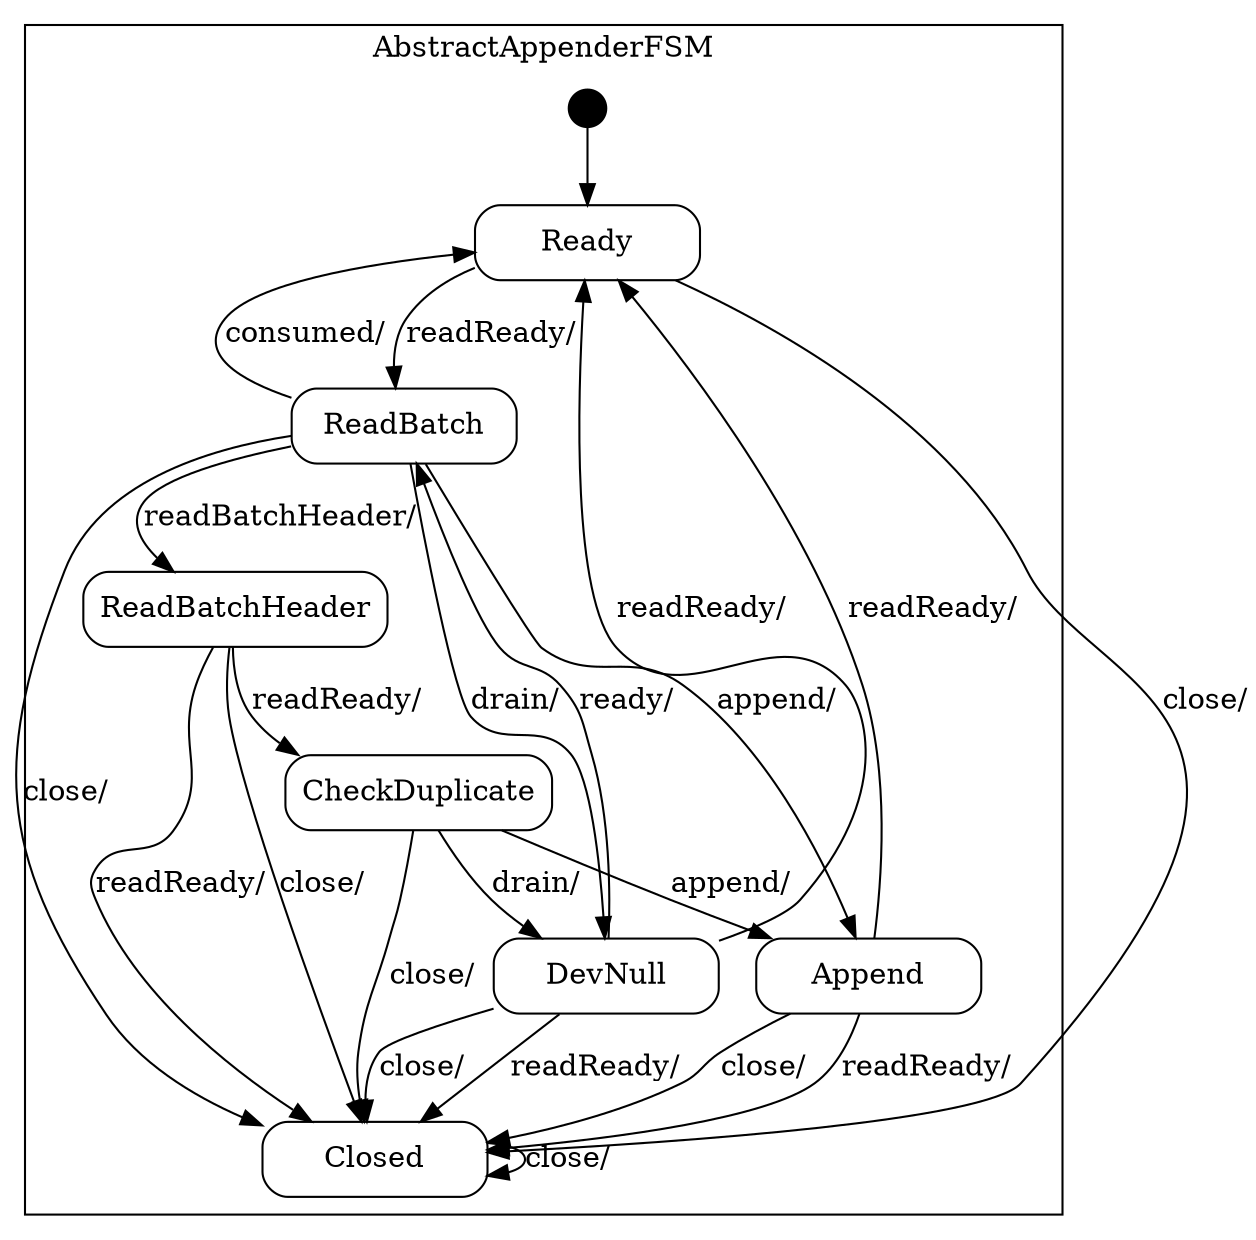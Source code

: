 digraph AbstractAppender {

    node
        [shape=Mrecord width=1.5];

    subgraph cluster_AbstractAppenderFSM {

        label="AbstractAppenderFSM";

        //
        // States (Nodes)
        //

        "AbstractAppenderFSM::Ready"
            [label="{Ready}"];

        "AbstractAppenderFSM::ReadBatch"
            [label="{ReadBatch}"];

        "AbstractAppenderFSM::ReadBatchHeader"
            [label="{ReadBatchHeader}"];

        "AbstractAppenderFSM::CheckDuplicate"
            [label="{CheckDuplicate}"];

        "AbstractAppenderFSM::Append"
            [label="{Append}"];

        "AbstractAppenderFSM::DevNull"
            [label="{DevNull}"];

        "AbstractAppenderFSM::Closed"
            [label="{Closed}"];

        "%start"
            [label="" shape=circle style=filled fillcolor=black width=0.25];

        //
        // Transitions (Edges)
        //

        "AbstractAppenderFSM::Ready" -> "AbstractAppenderFSM::ReadBatch"
            [label="readReady/\l"];

        "AbstractAppenderFSM::Ready" -> "AbstractAppenderFSM::Closed"
            [label="close/\l"];

        "AbstractAppenderFSM::ReadBatch" -> "AbstractAppenderFSM::DevNull"
            [label="drain/\l"];

        "AbstractAppenderFSM::ReadBatch" -> "AbstractAppenderFSM::Append"
            [label="append/\l"];

        "AbstractAppenderFSM::ReadBatch" -> "AbstractAppenderFSM::ReadBatchHeader"
            [label="readBatchHeader/\l"];

        "AbstractAppenderFSM::ReadBatch" -> "AbstractAppenderFSM::Ready"
            [label="consumed/\l"];

        "AbstractAppenderFSM::ReadBatch" -> "AbstractAppenderFSM::Closed"
            [label="close/\l"];

        "AbstractAppenderFSM::ReadBatchHeader" -> "AbstractAppenderFSM::Closed"
            [label="readReady/\l"];

        "AbstractAppenderFSM::ReadBatchHeader" -> "AbstractAppenderFSM::CheckDuplicate"
            [label="readReady/\l"];

        "AbstractAppenderFSM::ReadBatchHeader" -> "AbstractAppenderFSM::Closed"
            [label="close/\l"];

        "AbstractAppenderFSM::CheckDuplicate" -> "AbstractAppenderFSM::Append"
            [label="append/\l"];

        "AbstractAppenderFSM::CheckDuplicate" -> "AbstractAppenderFSM::DevNull"
            [label="drain/\l"];

        "AbstractAppenderFSM::CheckDuplicate" -> "AbstractAppenderFSM::Closed"
            [label="close/\l"];

        "AbstractAppenderFSM::Append" -> "AbstractAppenderFSM::Closed"
            [label="readReady/\l"];

        "AbstractAppenderFSM::Append" -> "AbstractAppenderFSM::Ready"
            [label="readReady/\l"];

        "AbstractAppenderFSM::Append" -> "AbstractAppenderFSM::Closed"
            [label="close/\l"];

        "AbstractAppenderFSM::DevNull" -> "AbstractAppenderFSM::ReadBatch"
            [label="ready/\l"];

        "AbstractAppenderFSM::DevNull" -> "AbstractAppenderFSM::Closed"
            [label="readReady/\l"];

        "AbstractAppenderFSM::DevNull" -> "AbstractAppenderFSM::Ready"
            [label="readReady/\l"];

        "AbstractAppenderFSM::DevNull" -> "AbstractAppenderFSM::Closed"
            [label="close/\l"];

        "AbstractAppenderFSM::Closed" -> "AbstractAppenderFSM::Closed"
            [label="close/\l"];

        "%start" -> "AbstractAppenderFSM::Ready"
    }

}
